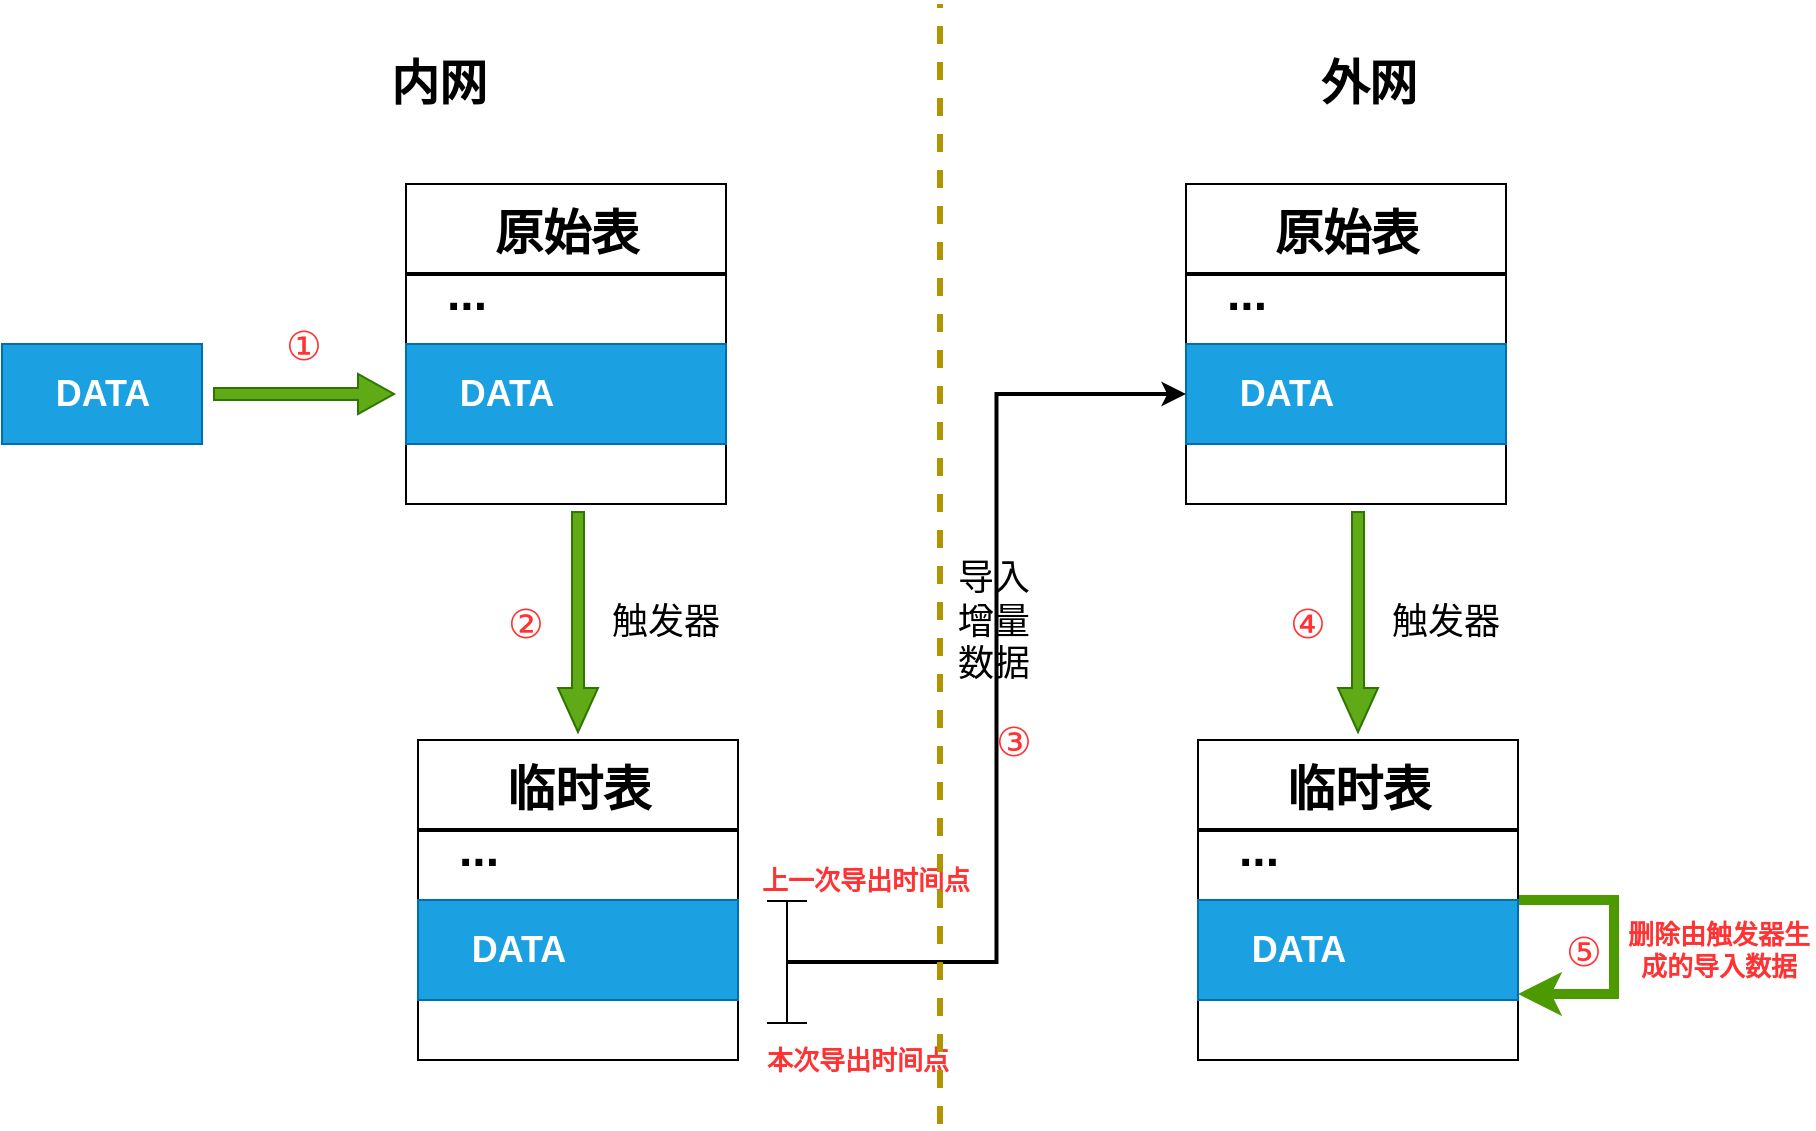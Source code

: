 <mxfile version="10.5.8" type="device"><diagram id="lii_lkMQ8drwjTz67fdi" name="Page-1"><mxGraphModel dx="799" dy="1609" grid="1" gridSize="10" guides="1" tooltips="1" connect="1" arrows="1" fold="1" page="1" pageScale="1" pageWidth="827" pageHeight="1169" math="0" shadow="0"><root><mxCell id="0"/><mxCell id="1" parent="0"/><mxCell id="2D4i8lqcMrwzJDAig73I-19" value="" style="whiteSpace=wrap;html=1;aspect=fixed;" vertex="1" parent="1"><mxGeometry x="216" y="70" width="160" height="160" as="geometry"/></mxCell><mxCell id="2D4i8lqcMrwzJDAig73I-20" value="" style="line;strokeWidth=2;html=1;" vertex="1" parent="1"><mxGeometry x="216" y="110" width="160" height="10" as="geometry"/></mxCell><mxCell id="2D4i8lqcMrwzJDAig73I-21" value="原始表" style="text;strokeColor=none;fillColor=none;html=1;fontSize=24;fontStyle=1;verticalAlign=middle;align=center;" vertex="1" parent="1"><mxGeometry x="246" y="75" width="100" height="40" as="geometry"/></mxCell><mxCell id="2D4i8lqcMrwzJDAig73I-23" value="" style="rounded=0;whiteSpace=wrap;html=1;fillColor=#1ba1e2;strokeColor=#006EAF;fontColor=#ffffff;" vertex="1" parent="1"><mxGeometry x="216" y="150" width="160" height="50" as="geometry"/></mxCell><mxCell id="2D4i8lqcMrwzJDAig73I-25" value="..." style="text;strokeColor=none;fillColor=none;html=1;fontSize=24;fontStyle=1;verticalAlign=middle;align=center;" vertex="1" parent="1"><mxGeometry x="226" y="115" width="40" height="20" as="geometry"/></mxCell><mxCell id="2D4i8lqcMrwzJDAig73I-27" value="DATA" style="text;strokeColor=none;fillColor=none;html=1;fontSize=18;fontStyle=1;verticalAlign=middle;align=center;fontColor=#FFFFFF;" vertex="1" parent="1"><mxGeometry x="216" y="155" width="100" height="40" as="geometry"/></mxCell><mxCell id="2D4i8lqcMrwzJDAig73I-28" value="" style="whiteSpace=wrap;html=1;aspect=fixed;" vertex="1" parent="1"><mxGeometry x="222" y="348" width="160" height="160" as="geometry"/></mxCell><mxCell id="2D4i8lqcMrwzJDAig73I-29" value="" style="line;strokeWidth=2;html=1;" vertex="1" parent="1"><mxGeometry x="222" y="388" width="160" height="10" as="geometry"/></mxCell><mxCell id="2D4i8lqcMrwzJDAig73I-30" value="临时表" style="text;strokeColor=none;fillColor=none;html=1;fontSize=24;fontStyle=1;verticalAlign=middle;align=center;" vertex="1" parent="1"><mxGeometry x="252" y="353" width="100" height="40" as="geometry"/></mxCell><mxCell id="2D4i8lqcMrwzJDAig73I-31" value="" style="rounded=0;whiteSpace=wrap;html=1;fillColor=#1ba1e2;strokeColor=#006EAF;fontColor=#ffffff;" vertex="1" parent="1"><mxGeometry x="222" y="428" width="160" height="50" as="geometry"/></mxCell><mxCell id="2D4i8lqcMrwzJDAig73I-32" value="..." style="text;strokeColor=none;fillColor=none;html=1;fontSize=24;fontStyle=1;verticalAlign=middle;align=center;" vertex="1" parent="1"><mxGeometry x="232" y="393" width="40" height="20" as="geometry"/></mxCell><mxCell id="2D4i8lqcMrwzJDAig73I-33" value="DATA" style="text;strokeColor=none;fillColor=none;html=1;fontSize=18;fontStyle=1;verticalAlign=middle;align=center;fontColor=#FFFFFF;" vertex="1" parent="1"><mxGeometry x="222" y="433" width="100" height="40" as="geometry"/></mxCell><mxCell id="2D4i8lqcMrwzJDAig73I-34" value="" style="shape=singleArrow;whiteSpace=wrap;html=1;fontSize=18;fontColor=#ffffff;labelBackgroundColor=#006600;fillColor=#60a917;strokeColor=#2D7600;rotation=90;" vertex="1" parent="1"><mxGeometry x="247" y="279" width="110" height="20" as="geometry"/></mxCell><mxCell id="2D4i8lqcMrwzJDAig73I-36" value="" style="rounded=0;whiteSpace=wrap;html=1;fillColor=#1ba1e2;strokeColor=#006EAF;fontColor=#ffffff;" vertex="1" parent="1"><mxGeometry x="14" y="150" width="100" height="50" as="geometry"/></mxCell><mxCell id="2D4i8lqcMrwzJDAig73I-37" value="DATA" style="text;strokeColor=none;fillColor=none;html=1;fontSize=18;fontStyle=1;verticalAlign=middle;align=center;fontColor=#FFFFFF;" vertex="1" parent="1"><mxGeometry x="24" y="155" width="80" height="40" as="geometry"/></mxCell><mxCell id="2D4i8lqcMrwzJDAig73I-38" value="" style="shape=singleArrow;whiteSpace=wrap;html=1;fontSize=18;fontColor=#ffffff;labelBackgroundColor=#006600;fillColor=#60a917;strokeColor=#2D7600;" vertex="1" parent="1"><mxGeometry x="120" y="165" width="90" height="20" as="geometry"/></mxCell><mxCell id="2D4i8lqcMrwzJDAig73I-40" value="触发器" style="text;html=1;strokeColor=none;fillColor=#FFFFFF;align=center;verticalAlign=middle;whiteSpace=wrap;rounded=0;labelBackgroundColor=none;fontSize=18;fontColor=#000000;" vertex="1" parent="1"><mxGeometry x="316" y="279" width="60" height="20" as="geometry"/></mxCell><mxCell id="2D4i8lqcMrwzJDAig73I-42" value="" style="whiteSpace=wrap;html=1;aspect=fixed;" vertex="1" parent="1"><mxGeometry x="606" y="70" width="160" height="160" as="geometry"/></mxCell><mxCell id="2D4i8lqcMrwzJDAig73I-43" value="" style="line;strokeWidth=2;html=1;" vertex="1" parent="1"><mxGeometry x="606" y="110" width="160" height="10" as="geometry"/></mxCell><mxCell id="2D4i8lqcMrwzJDAig73I-44" value="原始表" style="text;strokeColor=none;fillColor=none;html=1;fontSize=24;fontStyle=1;verticalAlign=middle;align=center;" vertex="1" parent="1"><mxGeometry x="636" y="75" width="100" height="40" as="geometry"/></mxCell><mxCell id="2D4i8lqcMrwzJDAig73I-45" value="" style="rounded=0;whiteSpace=wrap;html=1;fillColor=#1ba1e2;strokeColor=#006EAF;fontColor=#ffffff;" vertex="1" parent="1"><mxGeometry x="606" y="150" width="160" height="50" as="geometry"/></mxCell><mxCell id="2D4i8lqcMrwzJDAig73I-46" value="..." style="text;strokeColor=none;fillColor=none;html=1;fontSize=24;fontStyle=1;verticalAlign=middle;align=center;" vertex="1" parent="1"><mxGeometry x="616" y="115" width="40" height="20" as="geometry"/></mxCell><mxCell id="2D4i8lqcMrwzJDAig73I-47" value="DATA" style="text;strokeColor=none;fillColor=none;html=1;fontSize=18;fontStyle=1;verticalAlign=middle;align=center;fontColor=#FFFFFF;" vertex="1" parent="1"><mxGeometry x="606" y="155" width="100" height="40" as="geometry"/></mxCell><mxCell id="2D4i8lqcMrwzJDAig73I-82" style="edgeStyle=orthogonalEdgeStyle;rounded=0;orthogonalLoop=1;jettySize=auto;html=1;exitX=1;exitY=0.5;exitDx=0;exitDy=0;entryX=1;entryY=0.94;entryDx=0;entryDy=0;entryPerimeter=0;fontSize=12;fontColor=#000000;fillColor=#60a917;strokeColor=#4D9900;strokeWidth=5;" edge="1" parent="1" source="2D4i8lqcMrwzJDAig73I-48" target="2D4i8lqcMrwzJDAig73I-51"><mxGeometry relative="1" as="geometry"><Array as="points"><mxPoint x="820" y="428"/><mxPoint x="820" y="475"/></Array></mxGeometry></mxCell><mxCell id="2D4i8lqcMrwzJDAig73I-48" value="" style="whiteSpace=wrap;html=1;aspect=fixed;" vertex="1" parent="1"><mxGeometry x="612" y="348" width="160" height="160" as="geometry"/></mxCell><mxCell id="2D4i8lqcMrwzJDAig73I-49" value="" style="line;strokeWidth=2;html=1;" vertex="1" parent="1"><mxGeometry x="612" y="388" width="160" height="10" as="geometry"/></mxCell><mxCell id="2D4i8lqcMrwzJDAig73I-50" value="临时表" style="text;strokeColor=none;fillColor=none;html=1;fontSize=24;fontStyle=1;verticalAlign=middle;align=center;" vertex="1" parent="1"><mxGeometry x="642" y="353" width="100" height="40" as="geometry"/></mxCell><mxCell id="2D4i8lqcMrwzJDAig73I-51" value="" style="rounded=0;whiteSpace=wrap;html=1;fillColor=#1ba1e2;strokeColor=#006EAF;fontColor=#ffffff;" vertex="1" parent="1"><mxGeometry x="612" y="428" width="160" height="50" as="geometry"/></mxCell><mxCell id="2D4i8lqcMrwzJDAig73I-52" value="..." style="text;strokeColor=none;fillColor=none;html=1;fontSize=24;fontStyle=1;verticalAlign=middle;align=center;" vertex="1" parent="1"><mxGeometry x="622" y="393" width="40" height="20" as="geometry"/></mxCell><mxCell id="2D4i8lqcMrwzJDAig73I-53" value="DATA" style="text;strokeColor=none;fillColor=none;html=1;fontSize=18;fontStyle=1;verticalAlign=middle;align=center;fontColor=#FFFFFF;" vertex="1" parent="1"><mxGeometry x="612" y="433" width="100" height="40" as="geometry"/></mxCell><mxCell id="2D4i8lqcMrwzJDAig73I-54" value="" style="shape=singleArrow;whiteSpace=wrap;html=1;fontSize=18;fontColor=#ffffff;labelBackgroundColor=#006600;fillColor=#60a917;strokeColor=#2D7600;rotation=90;" vertex="1" parent="1"><mxGeometry x="637" y="279" width="110" height="20" as="geometry"/></mxCell><mxCell id="2D4i8lqcMrwzJDAig73I-56" value="触发器" style="text;html=1;strokeColor=none;fillColor=#FFFFFF;align=center;verticalAlign=middle;whiteSpace=wrap;rounded=0;labelBackgroundColor=none;fontSize=18;fontColor=#000000;" vertex="1" parent="1"><mxGeometry x="706" y="279" width="60" height="20" as="geometry"/></mxCell><mxCell id="2D4i8lqcMrwzJDAig73I-74" value="导入增量数据" style="text;html=1;strokeColor=none;fillColor=none;align=center;verticalAlign=middle;whiteSpace=wrap;rounded=0;labelBackgroundColor=none;fontSize=18;fontColor=#000000;" vertex="1" parent="1"><mxGeometry x="490" y="279" width="40" height="20" as="geometry"/></mxCell><mxCell id="2D4i8lqcMrwzJDAig73I-75" value="&lt;font style=&quot;font-size: 13px;&quot;&gt;上一次导出时间点&lt;/font&gt;" style="text;html=1;strokeColor=none;fillColor=none;align=center;verticalAlign=middle;whiteSpace=wrap;rounded=0;labelBackgroundColor=none;fontSize=13;fontColor=#FF3333;fontStyle=1" vertex="1" parent="1"><mxGeometry x="382" y="408" width="128" height="20" as="geometry"/></mxCell><mxCell id="2D4i8lqcMrwzJDAig73I-80" style="edgeStyle=orthogonalEdgeStyle;rounded=0;orthogonalLoop=1;jettySize=auto;html=1;exitX=0.5;exitY=0.5;exitDx=0;exitDy=0;exitPerimeter=0;entryX=0;entryY=0.5;entryDx=0;entryDy=0;fontSize=12;fontColor=#000000;strokeWidth=2;" edge="1" parent="1" source="2D4i8lqcMrwzJDAig73I-76" target="2D4i8lqcMrwzJDAig73I-47"><mxGeometry relative="1" as="geometry"/></mxCell><mxCell id="2D4i8lqcMrwzJDAig73I-76" value="" style="shape=crossbar;whiteSpace=wrap;html=1;rounded=1;labelBackgroundColor=none;fillColor=#FFFFFF;fontSize=18;fontColor=#000000;rotation=90;" vertex="1" parent="1"><mxGeometry x="376" y="449" width="61" height="20" as="geometry"/></mxCell><mxCell id="2D4i8lqcMrwzJDAig73I-79" value="&lt;font style=&quot;font-size: 13px;&quot;&gt;本次导出时间点&lt;/font&gt;" style="text;html=1;strokeColor=none;fillColor=none;align=center;verticalAlign=middle;whiteSpace=wrap;rounded=0;labelBackgroundColor=none;fontSize=13;fontColor=#FF3333;fontStyle=1" vertex="1" parent="1"><mxGeometry x="378" y="498" width="128" height="20" as="geometry"/></mxCell><mxCell id="2D4i8lqcMrwzJDAig73I-84" value="删除由触发器生成的导入数据" style="text;html=1;strokeColor=none;fillColor=none;align=center;verticalAlign=middle;whiteSpace=wrap;rounded=0;labelBackgroundColor=none;fontSize=13;fontColor=#FF3333;fontStyle=1" vertex="1" parent="1"><mxGeometry x="825" y="443" width="95" height="20" as="geometry"/></mxCell><mxCell id="2D4i8lqcMrwzJDAig73I-85" value="" style="endArrow=none;dashed=1;html=1;fontSize=12;fontColor=#000000;strokeWidth=3;fillColor=#e3c800;strokeColor=#B09500;" edge="1" parent="1"><mxGeometry width="50" height="50" relative="1" as="geometry"><mxPoint x="483" y="540" as="sourcePoint"/><mxPoint x="483" y="-20" as="targetPoint"/></mxGeometry></mxCell><mxCell id="2D4i8lqcMrwzJDAig73I-86" value="外网" style="text;strokeColor=none;fillColor=none;html=1;fontSize=24;fontStyle=1;verticalAlign=middle;align=center;labelBackgroundColor=none;" vertex="1" parent="1"><mxGeometry x="647" width="100" height="40" as="geometry"/></mxCell><mxCell id="2D4i8lqcMrwzJDAig73I-87" value="内网" style="text;strokeColor=none;fillColor=none;html=1;fontSize=24;fontStyle=1;verticalAlign=middle;align=center;labelBackgroundColor=none;" vertex="1" parent="1"><mxGeometry x="182" width="100" height="40" as="geometry"/></mxCell><mxCell id="2D4i8lqcMrwzJDAig73I-93" value="&lt;font style=&quot;font-size: 20px&quot;&gt;①&lt;/font&gt;" style="text;html=1;strokeColor=none;fillColor=none;align=center;verticalAlign=middle;whiteSpace=wrap;rounded=0;labelBackgroundColor=none;fontSize=13;fontColor=#FF3333;" vertex="1" parent="1"><mxGeometry x="145" y="140" width="40" height="20" as="geometry"/></mxCell><mxCell id="2D4i8lqcMrwzJDAig73I-94" value="&lt;font style=&quot;font-size: 20px&quot;&gt;②&lt;/font&gt;" style="text;html=1;strokeColor=none;fillColor=none;align=center;verticalAlign=middle;whiteSpace=wrap;rounded=0;labelBackgroundColor=none;fontSize=13;fontColor=#FF3333;" vertex="1" parent="1"><mxGeometry x="256" y="279" width="40" height="20" as="geometry"/></mxCell><mxCell id="2D4i8lqcMrwzJDAig73I-95" value="&lt;span style=&quot;font-size: 20px&quot;&gt;③&lt;/span&gt;" style="text;html=1;strokeColor=none;fillColor=none;align=center;verticalAlign=middle;whiteSpace=wrap;rounded=0;labelBackgroundColor=none;fontSize=13;fontColor=#FF3333;" vertex="1" parent="1"><mxGeometry x="500" y="338" width="40" height="20" as="geometry"/></mxCell><mxCell id="2D4i8lqcMrwzJDAig73I-96" value="&lt;span style=&quot;font-size: 20px&quot;&gt;④&lt;/span&gt;" style="text;html=1;strokeColor=none;fillColor=none;align=center;verticalAlign=middle;whiteSpace=wrap;rounded=0;labelBackgroundColor=none;fontSize=13;fontColor=#FF3333;" vertex="1" parent="1"><mxGeometry x="647" y="279" width="40" height="20" as="geometry"/></mxCell><mxCell id="2D4i8lqcMrwzJDAig73I-97" value="&lt;span style=&quot;font-size: 20px&quot;&gt;⑤&lt;/span&gt;" style="text;html=1;strokeColor=none;fillColor=none;align=center;verticalAlign=middle;whiteSpace=wrap;rounded=0;labelBackgroundColor=none;fontSize=13;fontColor=#FF3333;" vertex="1" parent="1"><mxGeometry x="785" y="443" width="40" height="20" as="geometry"/></mxCell></root></mxGraphModel></diagram></mxfile>